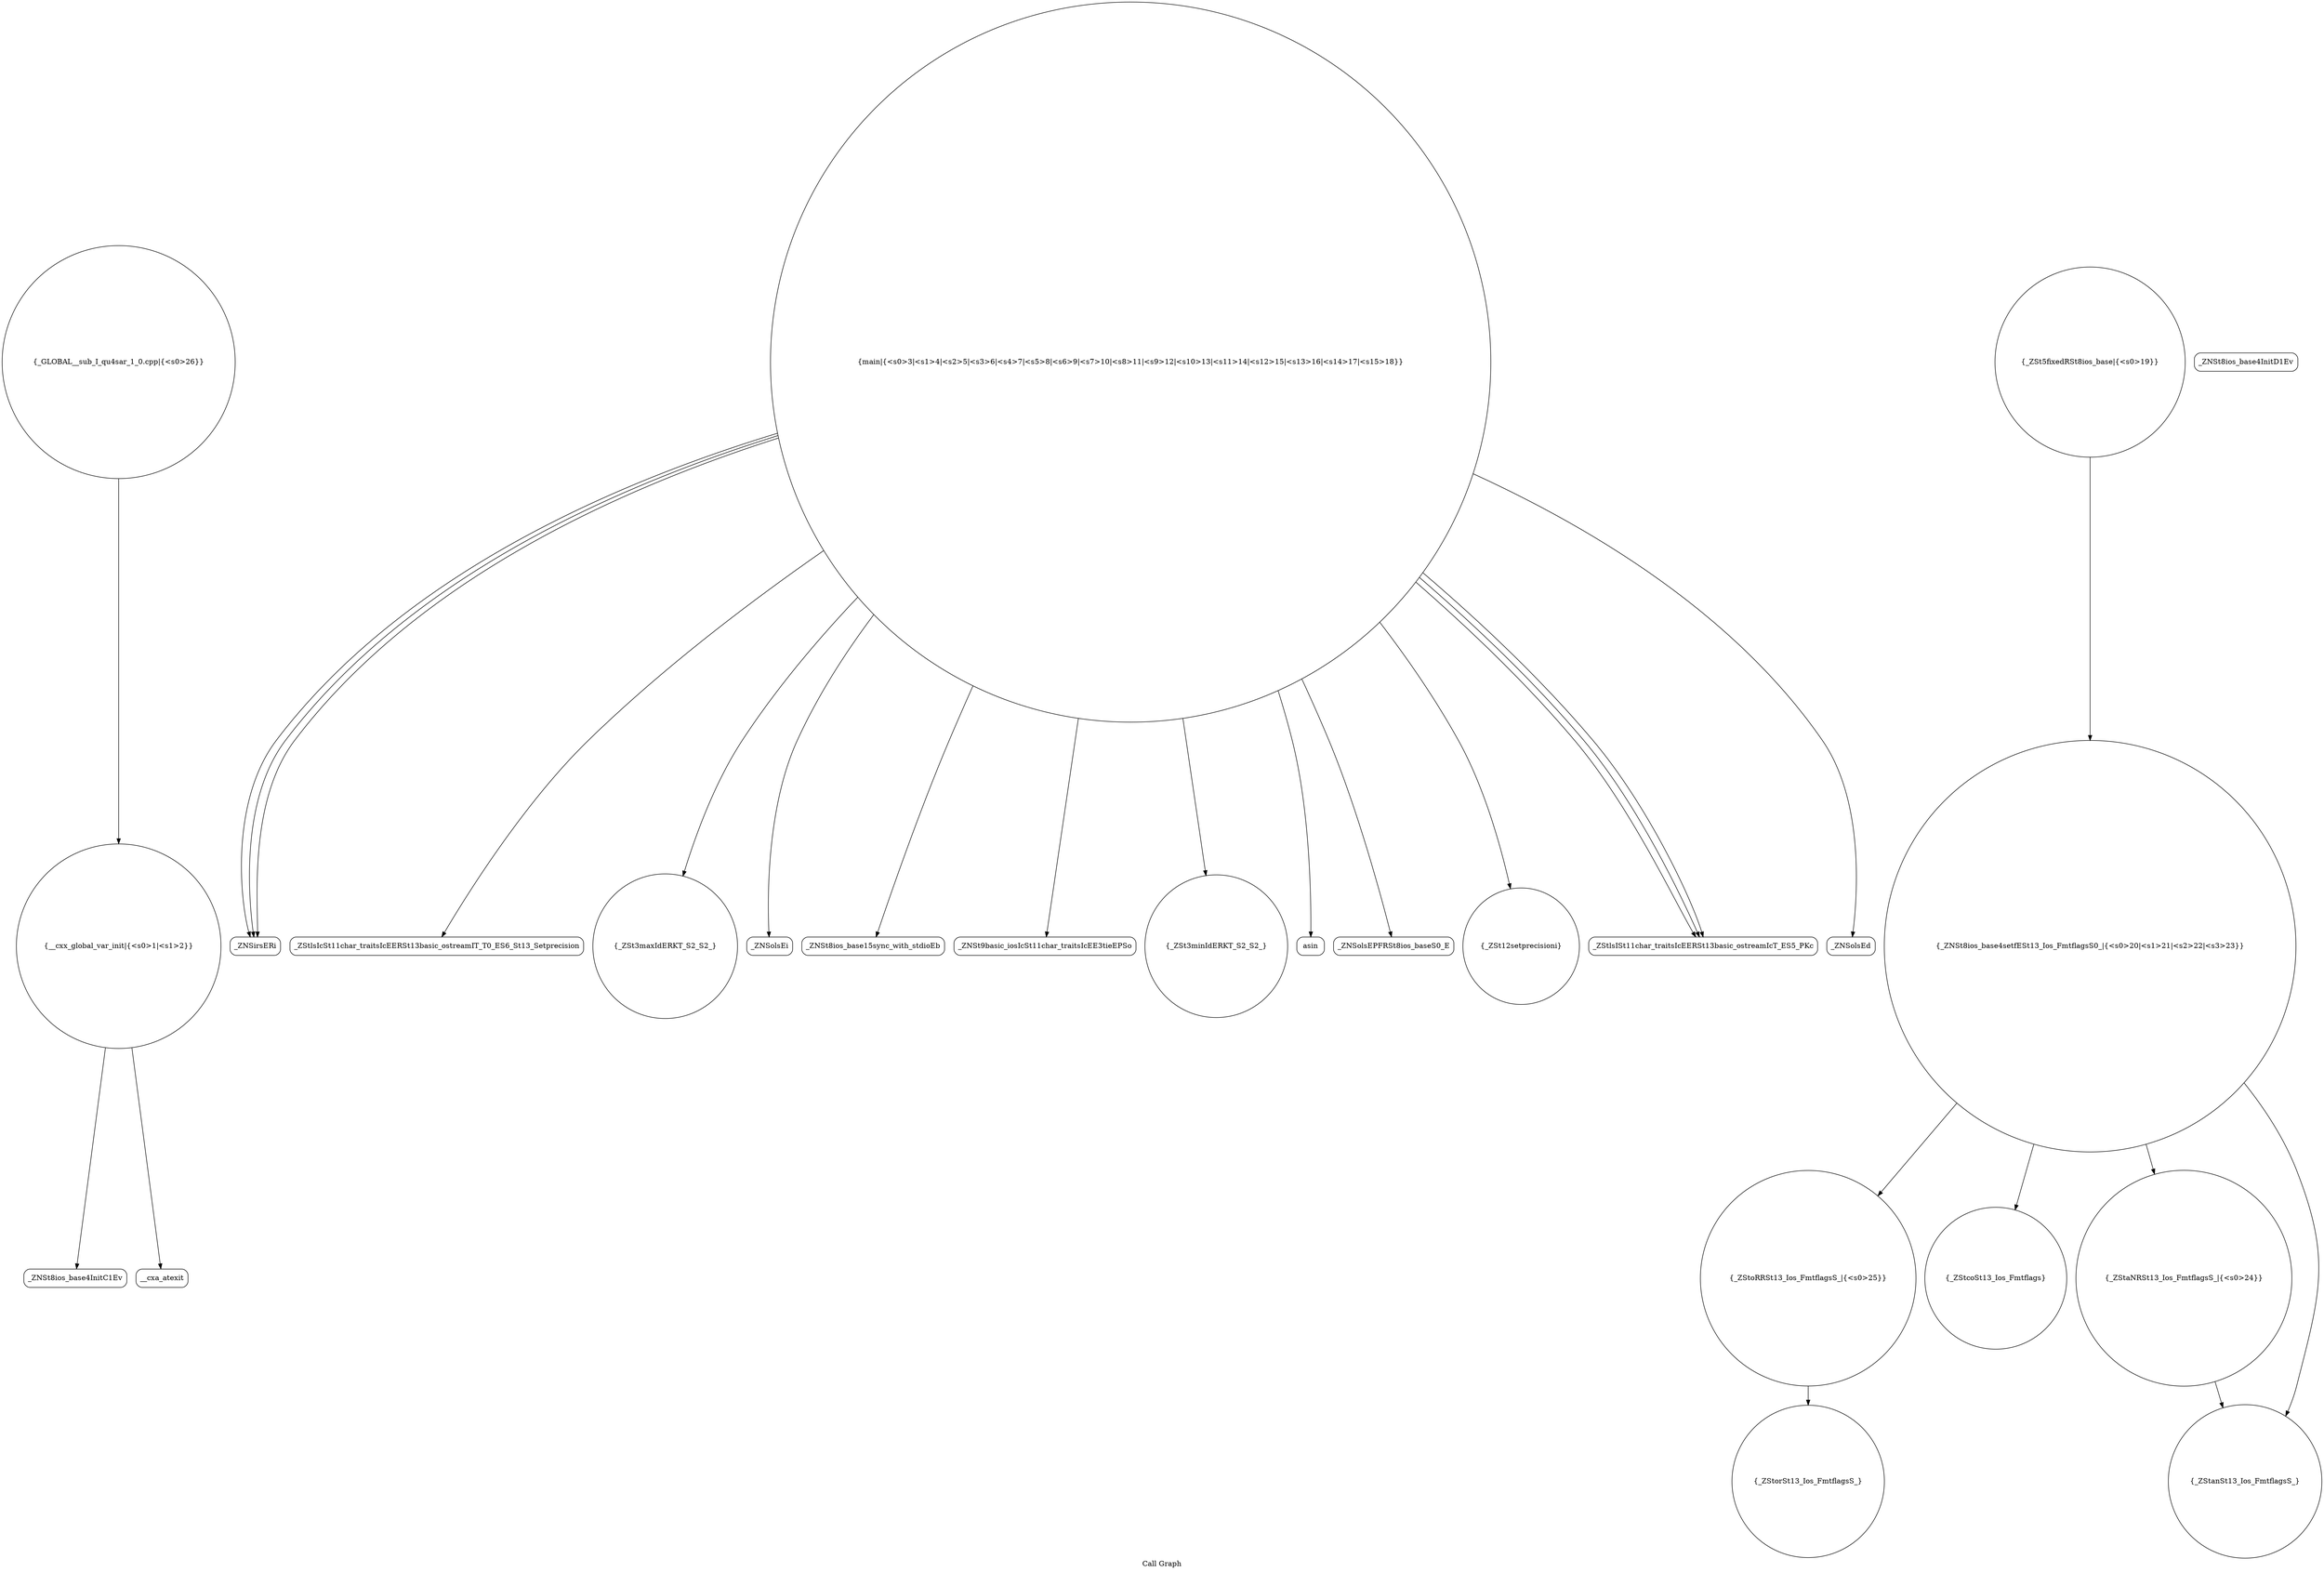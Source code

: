 digraph "Call Graph" {
	label="Call Graph";

	Node0x5639ddc61580 [shape=record,shape=circle,label="{__cxx_global_var_init|{<s0>1|<s1>2}}"];
	Node0x5639ddc61580:s0 -> Node0x5639ddcb31e0[color=black];
	Node0x5639ddc61580:s1 -> Node0x5639ddcb32e0[color=black];
	Node0x5639ddcb34e0 [shape=record,shape=Mrecord,label="{_ZNSirsERi}"];
	Node0x5639ddcb3860 [shape=record,shape=Mrecord,label="{_ZStlsIcSt11char_traitsIcEERSt13basic_ostreamIT_T0_ES6_St13_Setprecision}"];
	Node0x5639ddcb3be0 [shape=record,shape=circle,label="{_ZStoRRSt13_Ios_FmtflagsS_|{<s0>25}}"];
	Node0x5639ddcb3be0:s0 -> Node0x5639ddcb3ce0[color=black];
	Node0x5639ddcb3260 [shape=record,shape=Mrecord,label="{_ZNSt8ios_base4InitD1Ev}"];
	Node0x5639ddcb35e0 [shape=record,shape=circle,label="{_ZSt3maxIdERKT_S2_S2_}"];
	Node0x5639ddcb3960 [shape=record,shape=Mrecord,label="{_ZNSolsEi}"];
	Node0x5639ddcb3ce0 [shape=record,shape=circle,label="{_ZStorSt13_Ios_FmtflagsS_}"];
	Node0x5639ddcb3360 [shape=record,shape=circle,label="{main|{<s0>3|<s1>4|<s2>5|<s3>6|<s4>7|<s5>8|<s6>9|<s7>10|<s8>11|<s9>12|<s10>13|<s11>14|<s12>15|<s13>16|<s14>17|<s15>18}}"];
	Node0x5639ddcb3360:s0 -> Node0x5639ddcb33e0[color=black];
	Node0x5639ddcb3360:s1 -> Node0x5639ddcb3460[color=black];
	Node0x5639ddcb3360:s2 -> Node0x5639ddcb34e0[color=black];
	Node0x5639ddcb3360:s3 -> Node0x5639ddcb34e0[color=black];
	Node0x5639ddcb3360:s4 -> Node0x5639ddcb34e0[color=black];
	Node0x5639ddcb3360:s5 -> Node0x5639ddcb3560[color=black];
	Node0x5639ddcb3360:s6 -> Node0x5639ddcb35e0[color=black];
	Node0x5639ddcb3360:s7 -> Node0x5639ddcb3660[color=black];
	Node0x5639ddcb3360:s8 -> Node0x5639ddcb36e0[color=black];
	Node0x5639ddcb3360:s9 -> Node0x5639ddcb38e0[color=black];
	Node0x5639ddcb3360:s10 -> Node0x5639ddcb3860[color=black];
	Node0x5639ddcb3360:s11 -> Node0x5639ddcb37e0[color=black];
	Node0x5639ddcb3360:s12 -> Node0x5639ddcb3960[color=black];
	Node0x5639ddcb3360:s13 -> Node0x5639ddcb37e0[color=black];
	Node0x5639ddcb3360:s14 -> Node0x5639ddcb39e0[color=black];
	Node0x5639ddcb3360:s15 -> Node0x5639ddcb37e0[color=black];
	Node0x5639ddcb36e0 [shape=record,shape=Mrecord,label="{_ZNSolsEPFRSt8ios_baseS0_E}"];
	Node0x5639ddcb3a60 [shape=record,shape=circle,label="{_ZNSt8ios_base4setfESt13_Ios_FmtflagsS0_|{<s0>20|<s1>21|<s2>22|<s3>23}}"];
	Node0x5639ddcb3a60:s0 -> Node0x5639ddcb3b60[color=black];
	Node0x5639ddcb3a60:s1 -> Node0x5639ddcb3ae0[color=black];
	Node0x5639ddcb3a60:s2 -> Node0x5639ddcb3c60[color=black];
	Node0x5639ddcb3a60:s3 -> Node0x5639ddcb3be0[color=black];
	Node0x5639ddcb3460 [shape=record,shape=Mrecord,label="{_ZNSt9basic_iosIcSt11char_traitsIcEE3tieEPSo}"];
	Node0x5639ddcb37e0 [shape=record,shape=Mrecord,label="{_ZStlsISt11char_traitsIcEERSt13basic_ostreamIcT_ES5_PKc}"];
	Node0x5639ddcb3b60 [shape=record,shape=circle,label="{_ZStcoSt13_Ios_Fmtflags}"];
	Node0x5639ddcb31e0 [shape=record,shape=Mrecord,label="{_ZNSt8ios_base4InitC1Ev}"];
	Node0x5639ddcb3560 [shape=record,shape=circle,label="{_ZSt3minIdERKT_S2_S2_}"];
	Node0x5639ddcb38e0 [shape=record,shape=circle,label="{_ZSt12setprecisioni}"];
	Node0x5639ddcb3c60 [shape=record,shape=circle,label="{_ZStanSt13_Ios_FmtflagsS_}"];
	Node0x5639ddcb32e0 [shape=record,shape=Mrecord,label="{__cxa_atexit}"];
	Node0x5639ddcb3660 [shape=record,shape=Mrecord,label="{asin}"];
	Node0x5639ddcb39e0 [shape=record,shape=Mrecord,label="{_ZNSolsEd}"];
	Node0x5639ddcb3d60 [shape=record,shape=circle,label="{_GLOBAL__sub_I_qu4sar_1_0.cpp|{<s0>26}}"];
	Node0x5639ddcb3d60:s0 -> Node0x5639ddc61580[color=black];
	Node0x5639ddcb33e0 [shape=record,shape=Mrecord,label="{_ZNSt8ios_base15sync_with_stdioEb}"];
	Node0x5639ddcb3760 [shape=record,shape=circle,label="{_ZSt5fixedRSt8ios_base|{<s0>19}}"];
	Node0x5639ddcb3760:s0 -> Node0x5639ddcb3a60[color=black];
	Node0x5639ddcb3ae0 [shape=record,shape=circle,label="{_ZStaNRSt13_Ios_FmtflagsS_|{<s0>24}}"];
	Node0x5639ddcb3ae0:s0 -> Node0x5639ddcb3c60[color=black];
}
